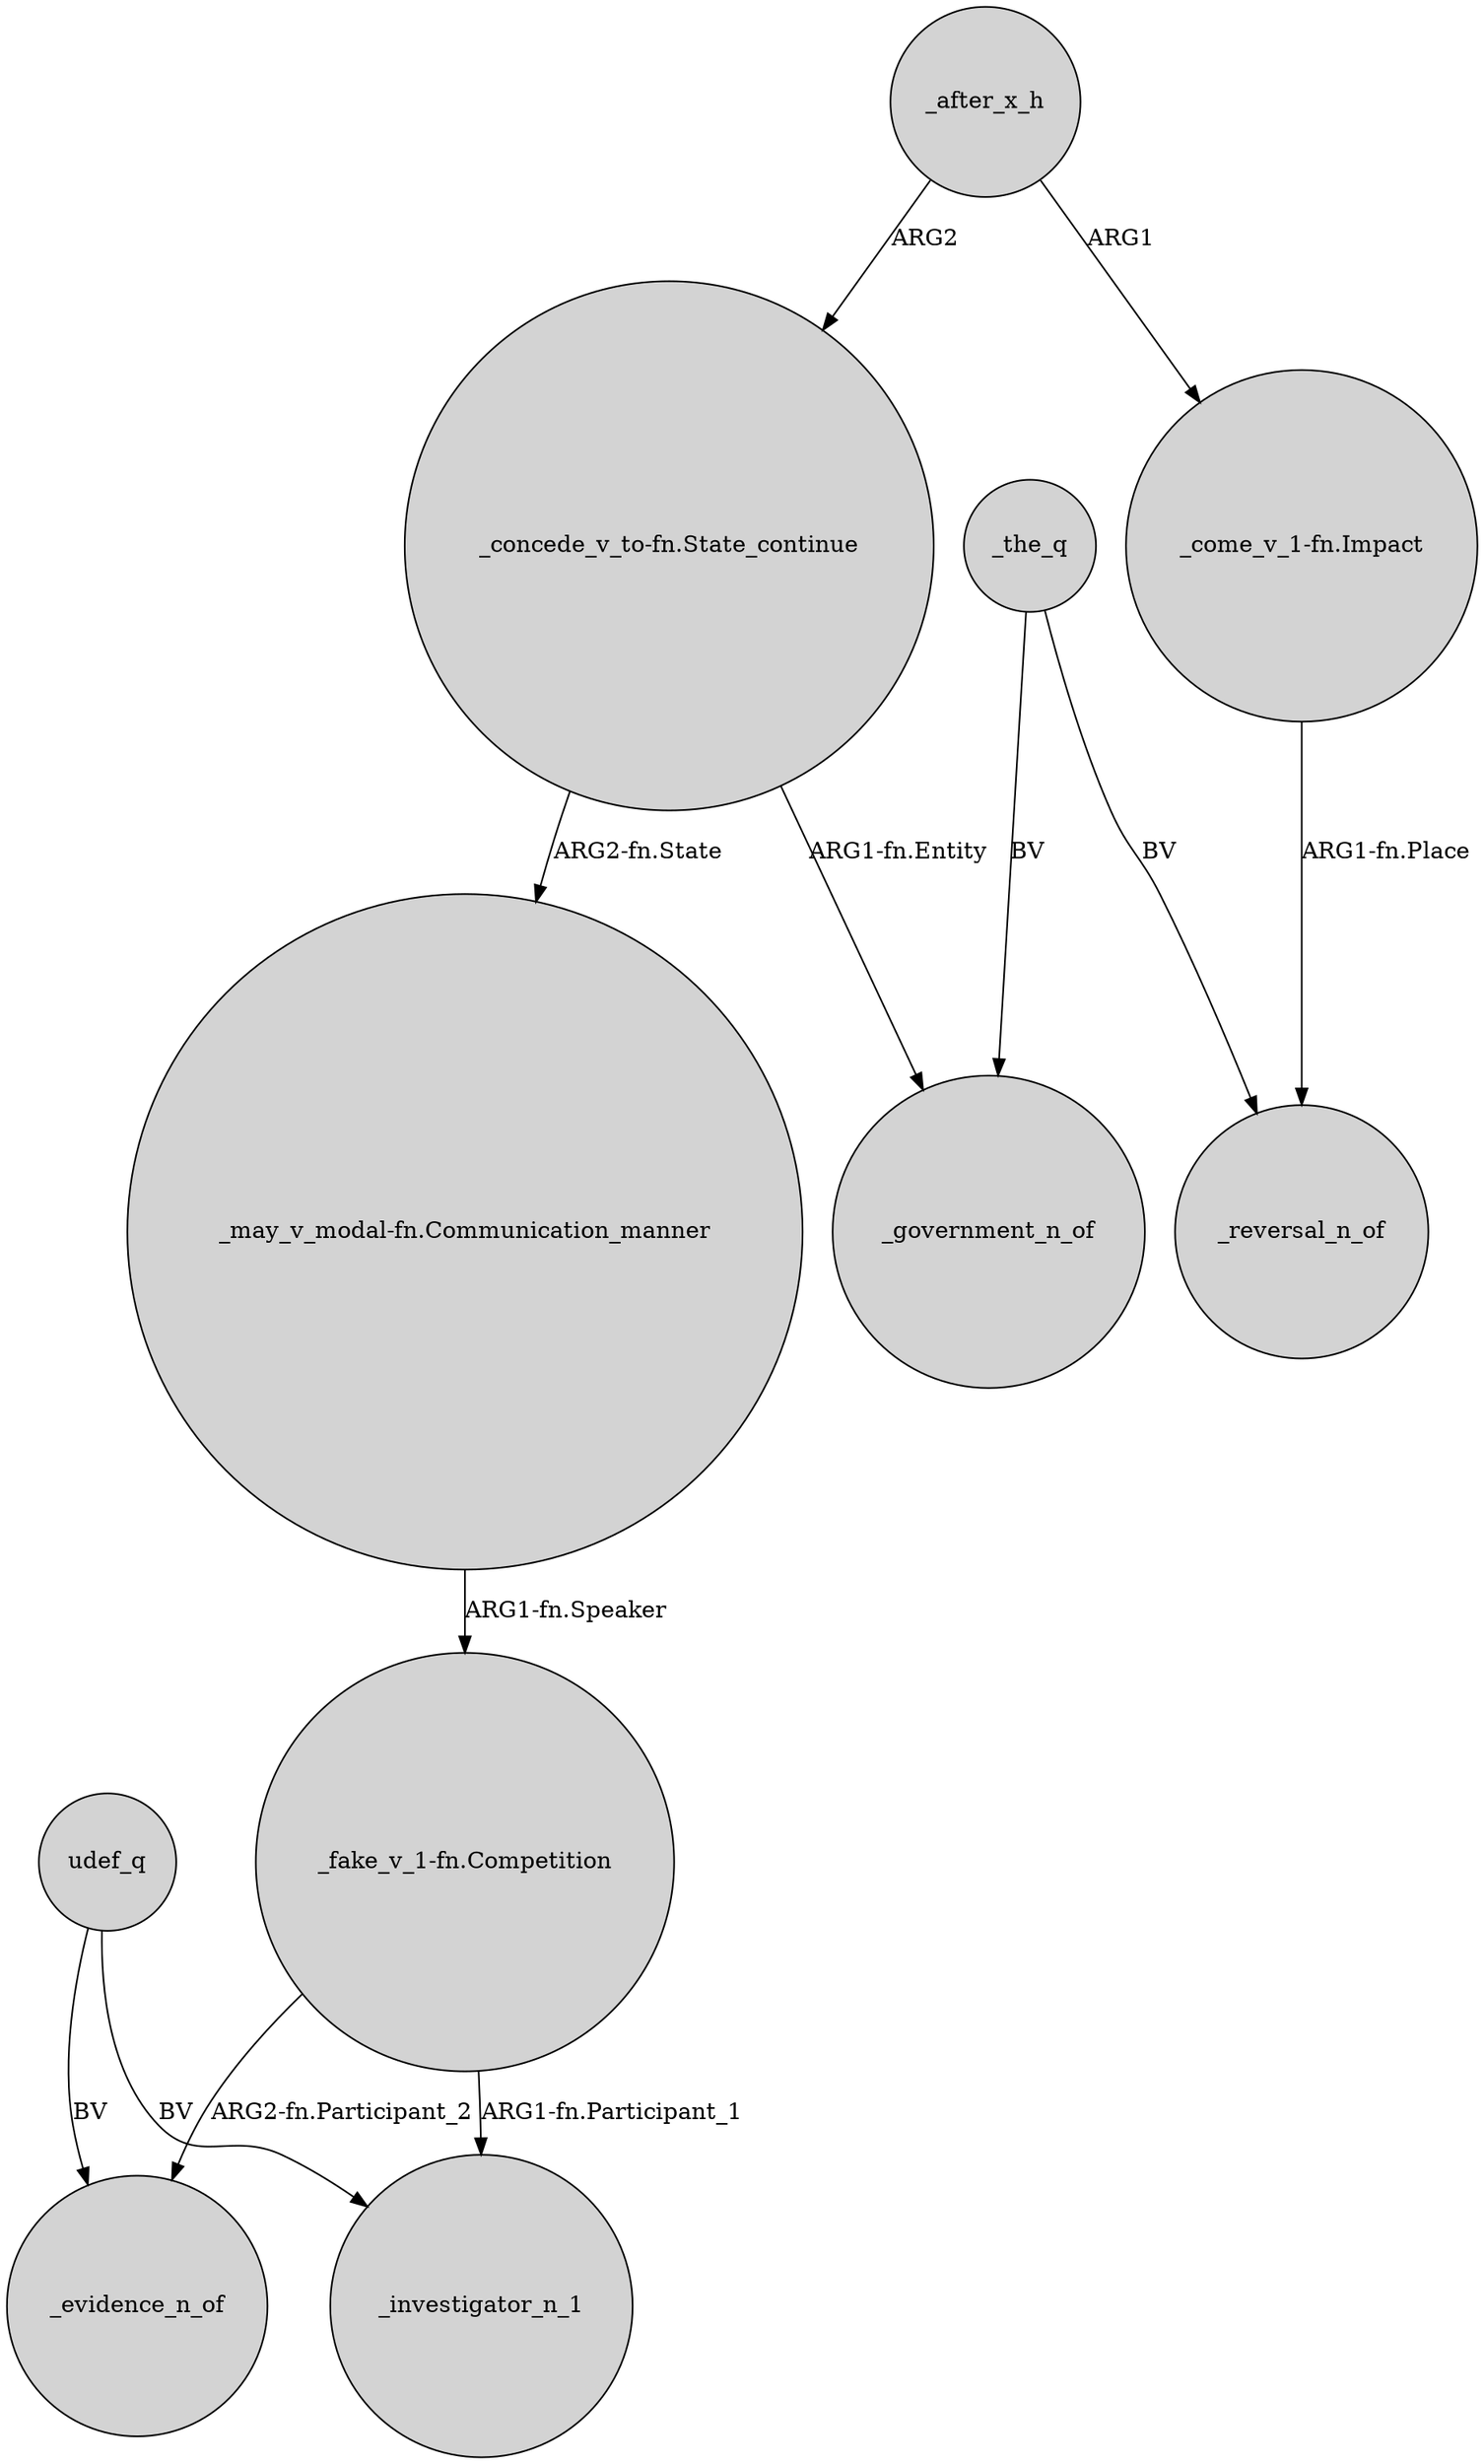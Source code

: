 digraph {
	node [shape=circle style=filled]
	udef_q -> _evidence_n_of [label=BV]
	"_come_v_1-fn.Impact" -> _reversal_n_of [label="ARG1-fn.Place"]
	udef_q -> _investigator_n_1 [label=BV]
	"_may_v_modal-fn.Communication_manner" -> "_fake_v_1-fn.Competition" [label="ARG1-fn.Speaker"]
	_after_x_h -> "_concede_v_to-fn.State_continue" [label=ARG2]
	"_fake_v_1-fn.Competition" -> _investigator_n_1 [label="ARG1-fn.Participant_1"]
	_after_x_h -> "_come_v_1-fn.Impact" [label=ARG1]
	"_concede_v_to-fn.State_continue" -> "_may_v_modal-fn.Communication_manner" [label="ARG2-fn.State"]
	"_fake_v_1-fn.Competition" -> _evidence_n_of [label="ARG2-fn.Participant_2"]
	_the_q -> _government_n_of [label=BV]
	"_concede_v_to-fn.State_continue" -> _government_n_of [label="ARG1-fn.Entity"]
	_the_q -> _reversal_n_of [label=BV]
}
